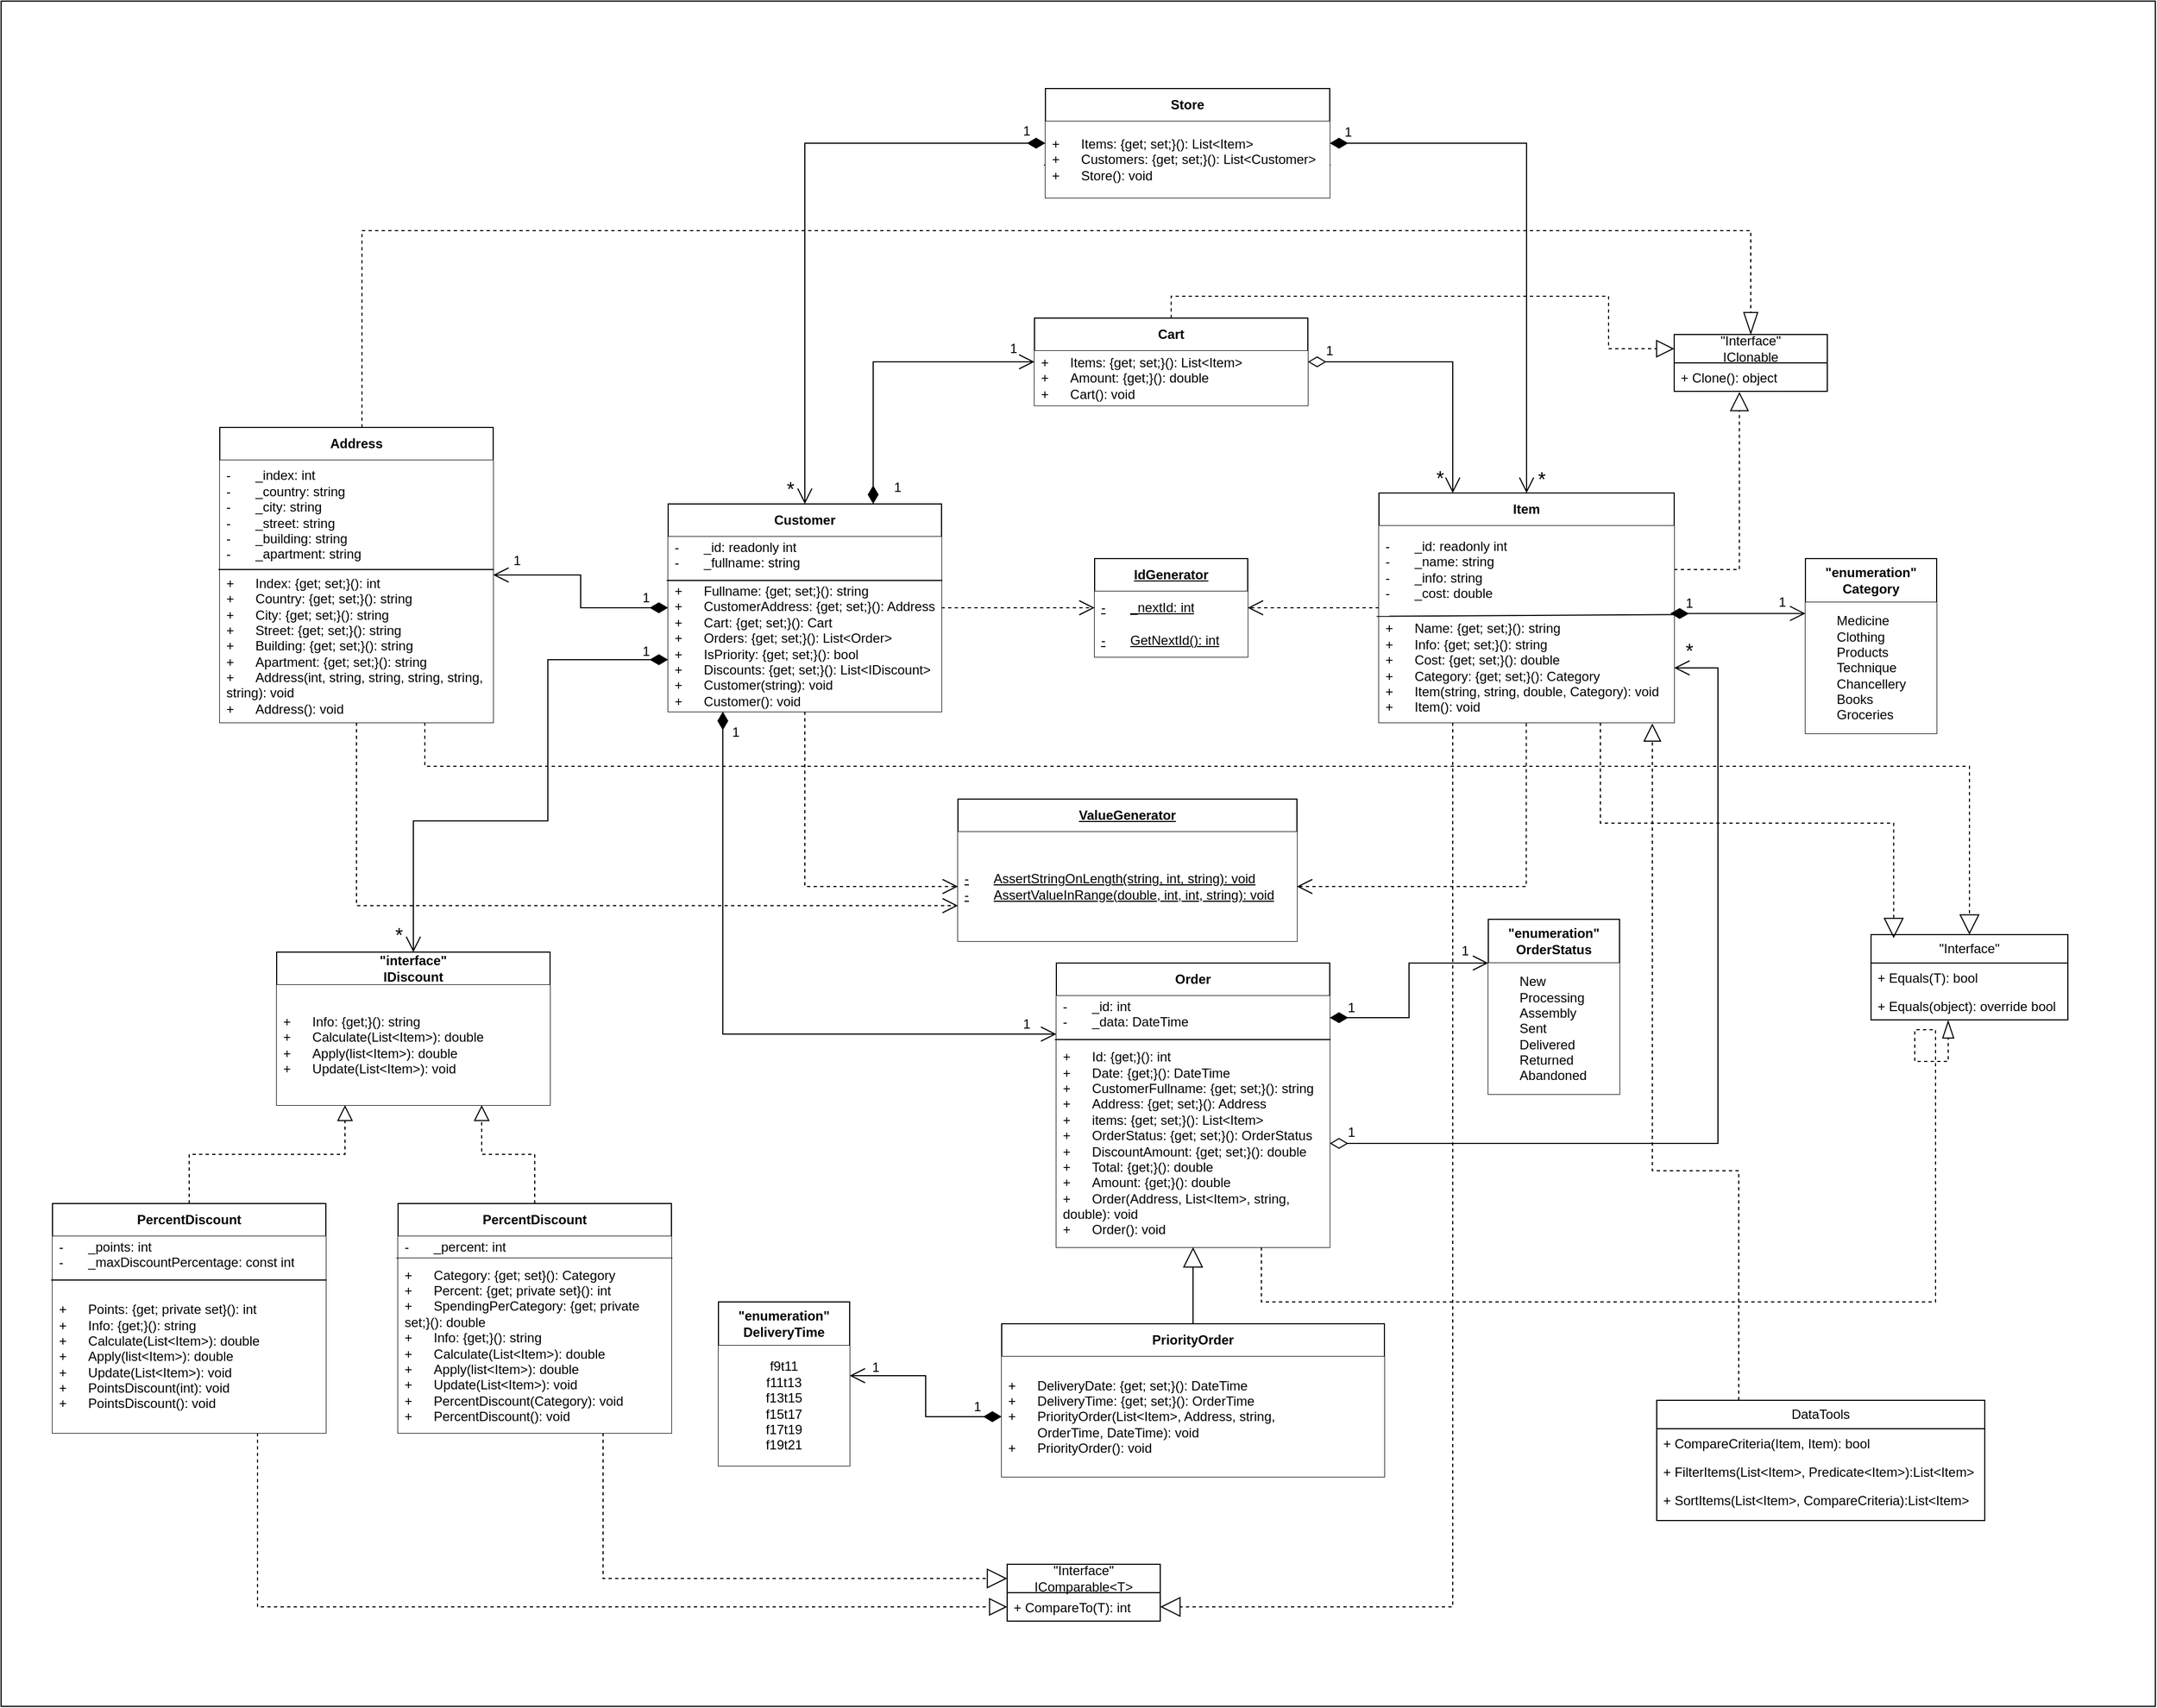 <mxfile version="24.8.6">
  <diagram name="Страница — 1" id="o-_t8pJsE90R7URq08UV">
    <mxGraphModel dx="4836" dy="3387" grid="1" gridSize="10" guides="1" tooltips="1" connect="1" arrows="1" fold="1" page="1" pageScale="1" pageWidth="827" pageHeight="1169" math="0" shadow="0">
      <root>
        <mxCell id="0" />
        <mxCell id="1" parent="0" />
        <mxCell id="Ln0QwTxQJrCtilXLm_l8-10" value="" style="rounded=0;whiteSpace=wrap;html=1;" vertex="1" parent="1">
          <mxGeometry x="-710" y="-330" width="1970" height="1560" as="geometry" />
        </mxCell>
        <mxCell id="1-DpGBJ3oXSKxMHKnYQ_-21" style="edgeStyle=orthogonalEdgeStyle;rounded=0;orthogonalLoop=1;jettySize=auto;html=1;exitX=0.25;exitY=1;exitDx=0;exitDy=0;entryX=1;entryY=0.5;entryDx=0;entryDy=0;dashed=1;endArrow=block;endFill=0;endSize=16;" parent="1" source="3oPCn-MdB-oyABH3MXz9-6" target="1-DpGBJ3oXSKxMHKnYQ_-18" edge="1">
          <mxGeometry relative="1" as="geometry" />
        </mxCell>
        <mxCell id="3oPCn-MdB-oyABH3MXz9-6" value="&lt;span style=&quot;font-weight: 700;&quot;&gt;Item&lt;/span&gt;" style="swimlane;fontStyle=0;childLayout=stackLayout;horizontal=1;startSize=30;horizontalStack=0;resizeParent=1;resizeParentMax=0;resizeLast=0;collapsible=1;marginBottom=0;whiteSpace=wrap;html=1;" parent="1" vertex="1">
          <mxGeometry x="550" y="120" width="270" height="210" as="geometry">
            <mxRectangle x="510" y="190" width="70" height="30" as="alternateBounds" />
          </mxGeometry>
        </mxCell>
        <mxCell id="3oPCn-MdB-oyABH3MXz9-7" value="-&lt;span style=&quot;white-space: pre;&quot;&gt;&#x9;&lt;/span&gt;_id: readonly int&lt;div&gt;-&lt;span style=&quot;white-space: pre;&quot;&gt;&#x9;&lt;/span&gt;_name: string&lt;/div&gt;&lt;div&gt;-&lt;span style=&quot;white-space: pre;&quot;&gt;&#x9;&lt;/span&gt;_info: string&lt;/div&gt;&lt;div&gt;-&lt;span style=&quot;white-space: pre;&quot;&gt;&#x9;&lt;/span&gt;_cost: double&lt;/div&gt;" style="text;strokeColor=none;fillColor=#FFFFFF;align=left;verticalAlign=middle;spacingLeft=4;spacingRight=4;overflow=hidden;points=[[0,0.5],[1,0.5]];portConstraint=eastwest;rotatable=0;whiteSpace=wrap;html=1;" parent="3oPCn-MdB-oyABH3MXz9-6" vertex="1">
          <mxGeometry y="30" width="270" height="80" as="geometry" />
        </mxCell>
        <mxCell id="3oPCn-MdB-oyABH3MXz9-8" value="+&lt;span style=&quot;white-space: pre;&quot;&gt;&#x9;&lt;/span&gt;Name: {get; set;}(): string&lt;div&gt;+&lt;span style=&quot;white-space: pre;&quot;&gt;&#x9;&lt;/span&gt;Info: {get; set;}(): string&lt;br&gt;&lt;/div&gt;&lt;div&gt;+&lt;span style=&quot;white-space: pre;&quot;&gt;&#x9;&lt;/span&gt;Cost: {get; set;}(): double&lt;br&gt;&lt;/div&gt;&lt;div&gt;+&lt;span style=&quot;white-space: pre;&quot;&gt;&#x9;&lt;/span&gt;Category: {get; set;}(): Category&lt;/div&gt;&lt;div&gt;+&lt;span style=&quot;white-space: pre;&quot;&gt;&#x9;&lt;/span&gt;Item(string&lt;span style=&quot;background-color: initial;&quot;&gt;, string, double, Category): void&lt;/span&gt;&lt;/div&gt;&lt;div&gt;&lt;span style=&quot;background-color: initial;&quot;&gt;+&lt;span style=&quot;white-space: pre;&quot;&gt;&#x9;&lt;/span&gt;Item(): void&lt;/span&gt;&lt;/div&gt;" style="text;strokeColor=none;fillColor=#FFFFFF;align=left;verticalAlign=middle;spacingLeft=4;spacingRight=4;overflow=hidden;points=[[0,0.5],[1,0.5]];portConstraint=eastwest;rotatable=0;whiteSpace=wrap;html=1;" parent="3oPCn-MdB-oyABH3MXz9-6" vertex="1">
          <mxGeometry y="110" width="270" height="100" as="geometry" />
        </mxCell>
        <mxCell id="3oPCn-MdB-oyABH3MXz9-22" value="" style="endArrow=none;html=1;rounded=0;entryX=-0.008;entryY=0.028;entryDx=0;entryDy=0;entryPerimeter=0;exitX=1.002;exitY=0.012;exitDx=0;exitDy=0;exitPerimeter=0;" parent="3oPCn-MdB-oyABH3MXz9-6" source="3oPCn-MdB-oyABH3MXz9-8" target="3oPCn-MdB-oyABH3MXz9-8" edge="1">
          <mxGeometry width="50" height="50" relative="1" as="geometry">
            <mxPoint x="191" y="110" as="sourcePoint" />
            <mxPoint x="410" y="180" as="targetPoint" />
          </mxGeometry>
        </mxCell>
        <mxCell id="3oPCn-MdB-oyABH3MXz9-10" value="&lt;span style=&quot;font-weight: 700;&quot;&gt;Customer&lt;/span&gt;" style="swimlane;fontStyle=0;childLayout=stackLayout;horizontal=1;startSize=30;horizontalStack=0;resizeParent=1;resizeParentMax=0;resizeLast=0;collapsible=1;marginBottom=0;whiteSpace=wrap;html=1;" parent="1" vertex="1">
          <mxGeometry x="-100" y="130" width="250" height="190" as="geometry">
            <mxRectangle x="120" y="200" width="100" height="30" as="alternateBounds" />
          </mxGeometry>
        </mxCell>
        <mxCell id="3oPCn-MdB-oyABH3MXz9-11" value="-&lt;span style=&quot;white-space: pre;&quot;&gt;&#x9;&lt;/span&gt;_id: readonly int&lt;div&gt;-&lt;span style=&quot;white-space: pre;&quot;&gt;&#x9;&lt;/span&gt;_fullname: string&lt;/div&gt;&lt;div&gt;&lt;br&gt;&lt;/div&gt;" style="text;strokeColor=none;fillColor=#FFFFFF;align=left;verticalAlign=middle;spacingLeft=4;spacingRight=4;overflow=hidden;points=[[0,0.5],[1,0.5]];portConstraint=eastwest;rotatable=0;whiteSpace=wrap;html=1;" parent="3oPCn-MdB-oyABH3MXz9-10" vertex="1">
          <mxGeometry y="30" width="250" height="40" as="geometry" />
        </mxCell>
        <mxCell id="3oPCn-MdB-oyABH3MXz9-12" value="+&lt;span style=&quot;white-space: pre;&quot;&gt;&#x9;&lt;/span&gt;Fullname: {get; set;}(): string&lt;br&gt;&lt;div&gt;+&lt;span style=&quot;white-space: pre;&quot;&gt;&#x9;&lt;/span&gt;CustomerAddress: {get; set;}(): Address&lt;br&gt;&lt;/div&gt;&lt;div&gt;+&lt;span style=&quot;white-space: pre;&quot;&gt;&#x9;&lt;/span&gt;Cart: {get; set;}(): Cart&lt;br&gt;&lt;/div&gt;&lt;div&gt;+&lt;span style=&quot;white-space: pre;&quot;&gt;&#x9;&lt;/span&gt;Orders: {get; set;}(): List&amp;lt;Order&amp;gt;&lt;br&gt;&lt;/div&gt;&lt;div&gt;+&lt;span style=&quot;white-space: pre;&quot;&gt;&#x9;&lt;/span&gt;IsPriority: {get; set;}(): bool&lt;/div&gt;&lt;div&gt;+&lt;span style=&quot;white-space: pre;&quot;&gt;&#x9;&lt;/span&gt;Discounts: {get; set;}(): List&amp;lt;IDiscount&amp;gt;&lt;/div&gt;&lt;div&gt;+&lt;span style=&quot;white-space: pre;&quot;&gt;&#x9;&lt;/span&gt;&lt;span style=&quot;background-color: initial;&quot;&gt;Customer(string): void&lt;/span&gt;&lt;/div&gt;&lt;div&gt;&lt;span style=&quot;background-color: initial;&quot;&gt;+&lt;span style=&quot;white-space: pre;&quot;&gt;&#x9;&lt;/span&gt;&lt;/span&gt;&lt;span style=&quot;background-color: initial;&quot;&gt;Customer(): void&lt;/span&gt;&lt;/div&gt;" style="text;strokeColor=none;fillColor=#FFFFFF;align=left;verticalAlign=middle;spacingLeft=4;spacingRight=4;overflow=hidden;points=[[0,0.5],[1,0.5]];portConstraint=eastwest;rotatable=0;whiteSpace=wrap;html=1;" parent="3oPCn-MdB-oyABH3MXz9-10" vertex="1">
          <mxGeometry y="70" width="250" height="120" as="geometry" />
        </mxCell>
        <mxCell id="3oPCn-MdB-oyABH3MXz9-23" value="" style="endArrow=none;html=1;rounded=0;exitX=-0.005;exitY=1;exitDx=0;exitDy=0;exitPerimeter=0;entryX=1.003;entryY=1;entryDx=0;entryDy=0;entryPerimeter=0;" parent="3oPCn-MdB-oyABH3MXz9-10" source="3oPCn-MdB-oyABH3MXz9-11" target="3oPCn-MdB-oyABH3MXz9-11" edge="1">
          <mxGeometry width="50" height="50" relative="1" as="geometry">
            <mxPoint x="350" y="-20" as="sourcePoint" />
            <mxPoint x="400" y="-70" as="targetPoint" />
            <Array as="points" />
          </mxGeometry>
        </mxCell>
        <mxCell id="3oPCn-MdB-oyABH3MXz9-14" value="&lt;span style=&quot;font-weight: 700;&quot;&gt;&lt;u&gt;IdGenerator&lt;/u&gt;&lt;/span&gt;" style="swimlane;fontStyle=0;childLayout=stackLayout;horizontal=1;startSize=30;horizontalStack=0;resizeParent=1;resizeParentMax=0;resizeLast=0;collapsible=1;marginBottom=0;whiteSpace=wrap;html=1;" parent="1" vertex="1">
          <mxGeometry x="290" y="180" width="140" height="90" as="geometry">
            <mxRectangle x="320" y="100" width="110" height="30" as="alternateBounds" />
          </mxGeometry>
        </mxCell>
        <mxCell id="3oPCn-MdB-oyABH3MXz9-15" value="&lt;u&gt;-&lt;span style=&quot;white-space: pre;&quot;&gt;&#x9;&lt;/span&gt;_nextId: int&lt;/u&gt;" style="text;strokeColor=none;fillColor=#FFFFFF;align=left;verticalAlign=middle;spacingLeft=4;spacingRight=4;overflow=hidden;points=[[0,0.5],[1,0.5]];portConstraint=eastwest;rotatable=0;whiteSpace=wrap;html=1;" parent="3oPCn-MdB-oyABH3MXz9-14" vertex="1">
          <mxGeometry y="30" width="140" height="30" as="geometry" />
        </mxCell>
        <mxCell id="3oPCn-MdB-oyABH3MXz9-16" value="&lt;u&gt;-&lt;span style=&quot;white-space: pre;&quot;&gt;&#x9;&lt;/span&gt;GetNextId(): int&lt;/u&gt;" style="text;strokeColor=none;fillColor=#FFFFFF;align=left;verticalAlign=middle;spacingLeft=4;spacingRight=4;overflow=hidden;points=[[0,0.5],[1,0.5]];portConstraint=eastwest;rotatable=0;whiteSpace=wrap;html=1;" parent="3oPCn-MdB-oyABH3MXz9-14" vertex="1">
          <mxGeometry y="60" width="140" height="30" as="geometry" />
        </mxCell>
        <mxCell id="3oPCn-MdB-oyABH3MXz9-18" value="&lt;span style=&quot;font-weight: 700;&quot;&gt;&lt;u&gt;ValueGenerator&lt;/u&gt;&lt;/span&gt;" style="swimlane;fontStyle=0;childLayout=stackLayout;horizontal=1;startSize=30;horizontalStack=0;resizeParent=1;resizeParentMax=0;resizeLast=0;collapsible=1;marginBottom=0;whiteSpace=wrap;html=1;" parent="1" vertex="1">
          <mxGeometry x="165" y="400" width="310" height="130" as="geometry">
            <mxRectangle x="310" y="280" width="130" height="30" as="alternateBounds" />
          </mxGeometry>
        </mxCell>
        <mxCell id="3oPCn-MdB-oyABH3MXz9-19" value="&lt;u&gt;-&lt;span style=&quot;white-space: pre;&quot;&gt;&#x9;&lt;/span&gt;AssertStringOnLength(string, int, string): void&lt;/u&gt;&lt;div&gt;&lt;u&gt;-&lt;span style=&quot;white-space: pre;&quot;&gt;&#x9;&lt;/span&gt;&lt;span style=&quot;background-color: initial;&quot;&gt;AssertValueInRange(double, int, int, string): void&lt;/span&gt;&lt;/u&gt;&lt;/div&gt;" style="text;strokeColor=none;fillColor=#FFFFFF;align=left;verticalAlign=middle;spacingLeft=4;spacingRight=4;overflow=hidden;points=[[0,0.5],[1,0.5]];portConstraint=eastwest;rotatable=0;whiteSpace=wrap;html=1;" parent="3oPCn-MdB-oyABH3MXz9-18" vertex="1">
          <mxGeometry y="30" width="310" height="100" as="geometry" />
        </mxCell>
        <mxCell id="1-DpGBJ3oXSKxMHKnYQ_-5" style="edgeStyle=orthogonalEdgeStyle;rounded=0;orthogonalLoop=1;jettySize=auto;html=1;entryX=0.5;entryY=0;entryDx=0;entryDy=0;dashed=1;endArrow=blockThin;endFill=0;endSize=18;" parent="1" source="qxKyC7N6KKH4LjMp6xyQ-5" target="1-DpGBJ3oXSKxMHKnYQ_-1" edge="1">
          <mxGeometry relative="1" as="geometry">
            <Array as="points">
              <mxPoint x="-380" y="-120" />
              <mxPoint x="890" y="-120" />
            </Array>
          </mxGeometry>
        </mxCell>
        <mxCell id="1-DpGBJ3oXSKxMHKnYQ_-14" style="edgeStyle=orthogonalEdgeStyle;rounded=0;orthogonalLoop=1;jettySize=auto;html=1;exitX=0.75;exitY=1;exitDx=0;exitDy=0;entryX=0.5;entryY=0;entryDx=0;entryDy=0;dashed=1;endSize=16;endArrow=block;endFill=0;" parent="1" source="qxKyC7N6KKH4LjMp6xyQ-5" target="1-DpGBJ3oXSKxMHKnYQ_-10" edge="1">
          <mxGeometry relative="1" as="geometry">
            <Array as="points">
              <mxPoint x="-322" y="370" />
              <mxPoint x="1090" y="370" />
            </Array>
          </mxGeometry>
        </mxCell>
        <mxCell id="qxKyC7N6KKH4LjMp6xyQ-5" value="&lt;span style=&quot;font-weight: 700;&quot;&gt;Address&lt;/span&gt;" style="swimlane;fontStyle=0;childLayout=stackLayout;horizontal=1;startSize=30;horizontalStack=0;resizeParent=1;resizeParentMax=0;resizeLast=0;collapsible=1;marginBottom=0;whiteSpace=wrap;html=1;" parent="1" vertex="1">
          <mxGeometry x="-510" y="60" width="250" height="270" as="geometry">
            <mxRectangle x="120" y="200" width="100" height="30" as="alternateBounds" />
          </mxGeometry>
        </mxCell>
        <mxCell id="qxKyC7N6KKH4LjMp6xyQ-6" value="-&lt;span style=&quot;white-space: pre;&quot;&gt;&#x9;&lt;/span&gt;_index: int&lt;div&gt;-&lt;span style=&quot;white-space: pre;&quot;&gt;&#x9;&lt;/span&gt;_country: string&lt;/div&gt;&lt;div&gt;-&lt;span style=&quot;white-space: pre;&quot;&gt;&#x9;&lt;/span&gt;_city: string&lt;/div&gt;&lt;div&gt;&lt;div&gt;-&lt;span style=&quot;white-space: pre;&quot;&gt;&#x9;&lt;/span&gt;_street: string&lt;/div&gt;&lt;div&gt;-&lt;span style=&quot;white-space: pre;&quot;&gt;&#x9;&lt;/span&gt;_building: string&lt;/div&gt;&lt;/div&gt;&lt;div&gt;-&lt;span style=&quot;white-space: pre;&quot;&gt;&#x9;&lt;/span&gt;_apartment: string&lt;br&gt;&lt;/div&gt;" style="text;strokeColor=none;fillColor=#FFFFFF;align=left;verticalAlign=middle;spacingLeft=4;spacingRight=4;overflow=hidden;points=[[0,0.5],[1,0.5]];portConstraint=eastwest;rotatable=0;whiteSpace=wrap;html=1;" parent="qxKyC7N6KKH4LjMp6xyQ-5" vertex="1">
          <mxGeometry y="30" width="250" height="100" as="geometry" />
        </mxCell>
        <mxCell id="qxKyC7N6KKH4LjMp6xyQ-7" value="+&lt;span style=&quot;white-space: pre;&quot;&gt;&#x9;&lt;/span&gt;Index: {get; set;}(): int&lt;br&gt;&lt;div&gt;+&lt;span style=&quot;white-space: pre;&quot;&gt;&#x9;&lt;/span&gt;Country: {get; set;}(): string&lt;br&gt;&lt;/div&gt;&lt;div&gt;+&lt;span style=&quot;white-space: pre;&quot;&gt;&#x9;&lt;/span&gt;City: {get; set;}(): string&lt;br&gt;&lt;/div&gt;&lt;div&gt;+&lt;span style=&quot;white-space: pre;&quot;&gt;&#x9;&lt;/span&gt;Street: {get; set;}(): string&lt;br&gt;&lt;/div&gt;&lt;div&gt;+&lt;span style=&quot;white-space: pre;&quot;&gt;&#x9;&lt;/span&gt;Building: {get; set;}(): string&lt;br&gt;&lt;/div&gt;&lt;div&gt;+&lt;span style=&quot;white-space: pre;&quot;&gt;&#x9;&lt;/span&gt;Apartment: {get; set;}(): string&lt;br&gt;&lt;/div&gt;&lt;div&gt;+&lt;span style=&quot;white-space: pre;&quot;&gt;&#x9;&lt;/span&gt;&lt;span style=&quot;background-color: initial;&quot;&gt;Address(int, string, string, string, string, string): void&lt;/span&gt;&lt;/div&gt;&lt;div&gt;&lt;span style=&quot;background-color: initial;&quot;&gt;+&lt;span style=&quot;white-space: pre;&quot;&gt;&#x9;&lt;/span&gt;&lt;/span&gt;&lt;span style=&quot;background-color: initial;&quot;&gt;Address(): void&lt;/span&gt;&lt;/div&gt;" style="text;strokeColor=none;fillColor=#FFFFFF;align=left;verticalAlign=middle;spacingLeft=4;spacingRight=4;overflow=hidden;points=[[0,0.5],[1,0.5]];portConstraint=eastwest;rotatable=0;whiteSpace=wrap;html=1;" parent="qxKyC7N6KKH4LjMp6xyQ-5" vertex="1">
          <mxGeometry y="130" width="250" height="140" as="geometry" />
        </mxCell>
        <mxCell id="qxKyC7N6KKH4LjMp6xyQ-8" value="" style="endArrow=none;html=1;rounded=0;exitX=-0.005;exitY=1;exitDx=0;exitDy=0;exitPerimeter=0;entryX=1.003;entryY=1;entryDx=0;entryDy=0;entryPerimeter=0;" parent="qxKyC7N6KKH4LjMp6xyQ-5" source="qxKyC7N6KKH4LjMp6xyQ-6" target="qxKyC7N6KKH4LjMp6xyQ-6" edge="1">
          <mxGeometry width="50" height="50" relative="1" as="geometry">
            <mxPoint x="350" y="-20" as="sourcePoint" />
            <mxPoint x="400" y="-70" as="targetPoint" />
          </mxGeometry>
        </mxCell>
        <mxCell id="qxKyC7N6KKH4LjMp6xyQ-9" value="&lt;span style=&quot;font-weight: 700;&quot;&gt;Store&lt;/span&gt;" style="swimlane;fontStyle=0;childLayout=stackLayout;horizontal=1;startSize=30;horizontalStack=0;resizeParent=1;resizeParentMax=0;resizeLast=0;collapsible=1;marginBottom=0;whiteSpace=wrap;html=1;" parent="1" vertex="1">
          <mxGeometry x="245" y="-250" width="260" height="100" as="geometry">
            <mxRectangle x="120" y="200" width="100" height="30" as="alternateBounds" />
          </mxGeometry>
        </mxCell>
        <mxCell id="qxKyC7N6KKH4LjMp6xyQ-12" value="" style="endArrow=none;html=1;rounded=0;exitX=-0.005;exitY=1;exitDx=0;exitDy=0;exitPerimeter=0;entryX=1.003;entryY=1;entryDx=0;entryDy=0;entryPerimeter=0;" parent="qxKyC7N6KKH4LjMp6xyQ-9" edge="1">
          <mxGeometry width="50" height="50" relative="1" as="geometry">
            <mxPoint x="-1.3" y="70" as="sourcePoint" />
            <mxPoint x="260.78" y="70" as="targetPoint" />
          </mxGeometry>
        </mxCell>
        <mxCell id="qxKyC7N6KKH4LjMp6xyQ-11" value="+&lt;span style=&quot;white-space: pre;&quot;&gt;&#x9;&lt;/span&gt;Items: {get; set;}(): List&amp;lt;Item&amp;gt;&lt;br&gt;&lt;div&gt;+&lt;span style=&quot;white-space: pre;&quot;&gt;&#x9;&lt;/span&gt;Customers: {get; set;}(): List&amp;lt;Customer&amp;gt;&lt;/div&gt;&lt;div&gt;&lt;span style=&quot;background-color: initial;&quot;&gt;+&lt;span style=&quot;white-space: pre;&quot;&gt;&#x9;&lt;/span&gt;&lt;/span&gt;&lt;span style=&quot;background-color: initial;&quot;&gt;Store(): void&lt;/span&gt;&lt;/div&gt;" style="text;strokeColor=none;fillColor=#FFFFFF;align=left;verticalAlign=middle;spacingLeft=4;spacingRight=4;overflow=hidden;points=[[0,0.5],[1,0.5]];portConstraint=eastwest;rotatable=0;whiteSpace=wrap;html=1;" parent="qxKyC7N6KKH4LjMp6xyQ-9" vertex="1">
          <mxGeometry y="30" width="260" height="70" as="geometry" />
        </mxCell>
        <mxCell id="qxKyC7N6KKH4LjMp6xyQ-13" value="&quot;enumeration&quot;&lt;div&gt;Category&lt;/div&gt;" style="swimlane;whiteSpace=wrap;html=1;startSize=40;" parent="1" vertex="1">
          <mxGeometry x="940" y="180" width="120" height="160" as="geometry" />
        </mxCell>
        <mxCell id="qxKyC7N6KKH4LjMp6xyQ-14" value="&lt;div&gt;&lt;span style=&quot;white-space: pre;&quot;&gt;&#x9;&lt;/span&gt;Medicine&lt;/div&gt;&lt;div&gt;&lt;span style=&quot;white-space: pre;&quot;&gt;&#x9;&lt;/span&gt;Clothing&lt;/div&gt;&lt;div&gt;&lt;span style=&quot;white-space: pre;&quot;&gt;&#x9;&lt;/span&gt;Products&lt;/div&gt;&lt;div&gt;&lt;span style=&quot;white-space: pre;&quot;&gt;&#x9;&lt;/span&gt;Technique&lt;/div&gt;&lt;div&gt;&lt;span style=&quot;white-space: pre;&quot;&gt;&#x9;&lt;/span&gt;Chancellery&lt;/div&gt;&lt;div&gt;&lt;span style=&quot;white-space: pre;&quot;&gt;&#x9;&lt;/span&gt;Books&lt;/div&gt;&lt;div&gt;&lt;span style=&quot;white-space: pre;&quot;&gt;&#x9;&lt;/span&gt;Groceries&lt;/div&gt;" style="text;html=1;align=left;verticalAlign=middle;whiteSpace=wrap;rounded=0;fillColor=#FFFFFF;" parent="qxKyC7N6KKH4LjMp6xyQ-13" vertex="1">
          <mxGeometry y="40" width="120" height="120" as="geometry" />
        </mxCell>
        <mxCell id="qxKyC7N6KKH4LjMp6xyQ-15" value="" style="endArrow=open;html=1;endSize=12;startArrow=diamondThin;startSize=14;startFill=1;edgeStyle=orthogonalEdgeStyle;align=left;verticalAlign=bottom;rounded=0;exitX=0.987;exitY=1.002;exitDx=0;exitDy=0;exitPerimeter=0;" parent="1" edge="1">
          <mxGeometry x="-0.781" relative="1" as="geometry">
            <mxPoint x="816.49" y="230.16" as="sourcePoint" />
            <mxPoint x="940" y="230.2" as="targetPoint" />
            <Array as="points">
              <mxPoint x="820" y="230" />
              <mxPoint x="820" y="230" />
            </Array>
            <mxPoint as="offset" />
          </mxGeometry>
        </mxCell>
        <mxCell id="qxKyC7N6KKH4LjMp6xyQ-19" value="" style="endArrow=open;html=1;endSize=12;startArrow=diamondThin;startSize=14;startFill=1;edgeStyle=orthogonalEdgeStyle;align=left;verticalAlign=bottom;rounded=0;entryX=1;entryY=0.5;entryDx=0;entryDy=0;exitX=0;exitY=0.5;exitDx=0;exitDy=0;" parent="1" source="3oPCn-MdB-oyABH3MXz9-10" target="qxKyC7N6KKH4LjMp6xyQ-5" edge="1">
          <mxGeometry x="-0.789" relative="1" as="geometry">
            <mxPoint x="-60" y="250" as="sourcePoint" />
            <mxPoint x="-110" y="320" as="targetPoint" />
            <mxPoint as="offset" />
          </mxGeometry>
        </mxCell>
        <mxCell id="qxKyC7N6KKH4LjMp6xyQ-20" value="" style="endArrow=open;html=1;endSize=12;startArrow=diamondThin;startSize=14;startFill=1;edgeStyle=orthogonalEdgeStyle;align=left;verticalAlign=bottom;rounded=0;entryX=0.5;entryY=0;entryDx=0;entryDy=0;exitX=1;exitY=0.5;exitDx=0;exitDy=0;" parent="1" source="qxKyC7N6KKH4LjMp6xyQ-9" target="3oPCn-MdB-oyABH3MXz9-6" edge="1">
          <mxGeometry x="-0.887" relative="1" as="geometry">
            <mxPoint x="330" y="120" as="sourcePoint" />
            <mxPoint x="490" y="120" as="targetPoint" />
            <mxPoint as="offset" />
          </mxGeometry>
        </mxCell>
        <mxCell id="qxKyC7N6KKH4LjMp6xyQ-21" value="" style="endArrow=open;html=1;endSize=12;startArrow=diamondThin;startSize=14;startFill=1;edgeStyle=orthogonalEdgeStyle;align=left;verticalAlign=bottom;rounded=0;exitX=0;exitY=0.5;exitDx=0;exitDy=0;entryX=0.5;entryY=0;entryDx=0;entryDy=0;" parent="1" source="qxKyC7N6KKH4LjMp6xyQ-9" target="3oPCn-MdB-oyABH3MXz9-10" edge="1">
          <mxGeometry x="-0.865" relative="1" as="geometry">
            <mxPoint x="330" y="120" as="sourcePoint" />
            <mxPoint x="490" y="120" as="targetPoint" />
            <mxPoint as="offset" />
          </mxGeometry>
        </mxCell>
        <mxCell id="1-DpGBJ3oXSKxMHKnYQ_-8" style="edgeStyle=orthogonalEdgeStyle;rounded=0;orthogonalLoop=1;jettySize=auto;html=1;entryX=0;entryY=0.25;entryDx=0;entryDy=0;dashed=1;endSize=14;endArrow=block;endFill=0;" parent="1" source="sCDpq5XGALguKgtpFbH_-1" target="1-DpGBJ3oXSKxMHKnYQ_-1" edge="1">
          <mxGeometry relative="1" as="geometry">
            <Array as="points">
              <mxPoint x="360" y="-60" />
              <mxPoint x="760" y="-60" />
              <mxPoint x="760" y="-12" />
            </Array>
          </mxGeometry>
        </mxCell>
        <mxCell id="sCDpq5XGALguKgtpFbH_-1" value="&lt;span style=&quot;font-weight: 700;&quot;&gt;Cart&lt;/span&gt;" style="swimlane;fontStyle=0;childLayout=stackLayout;horizontal=1;startSize=30;horizontalStack=0;resizeParent=1;resizeParentMax=0;resizeLast=0;collapsible=1;marginBottom=0;whiteSpace=wrap;html=1;" parent="1" vertex="1">
          <mxGeometry x="235" y="-40" width="250" height="80" as="geometry">
            <mxRectangle x="120" y="200" width="100" height="30" as="alternateBounds" />
          </mxGeometry>
        </mxCell>
        <mxCell id="sCDpq5XGALguKgtpFbH_-3" value="+&lt;span style=&quot;white-space: pre;&quot;&gt;&#x9;&lt;/span&gt;Items: {get; set;}(): List&amp;lt;Item&amp;gt;&lt;br&gt;&lt;div&gt;+&lt;span style=&quot;white-space: pre;&quot;&gt;&#x9;&lt;/span&gt;Amount: {get;}(): double&lt;/div&gt;&lt;div&gt;&lt;span style=&quot;background-color: initial;&quot;&gt;+&lt;span style=&quot;white-space: pre;&quot;&gt;&#x9;&lt;/span&gt;&lt;/span&gt;&lt;span style=&quot;background-color: initial;&quot;&gt;Cart(): void&lt;/span&gt;&lt;/div&gt;" style="text;strokeColor=none;fillColor=#FFFFFF;align=left;verticalAlign=middle;spacingLeft=4;spacingRight=4;overflow=hidden;points=[[0,0.5],[1,0.5]];portConstraint=eastwest;rotatable=0;whiteSpace=wrap;html=1;" parent="sCDpq5XGALguKgtpFbH_-1" vertex="1">
          <mxGeometry y="30" width="250" height="50" as="geometry" />
        </mxCell>
        <mxCell id="sCDpq5XGALguKgtpFbH_-5" value="&lt;span style=&quot;font-weight: 700;&quot;&gt;Order&lt;/span&gt;" style="swimlane;fontStyle=0;childLayout=stackLayout;horizontal=1;startSize=30;horizontalStack=0;resizeParent=1;resizeParentMax=0;resizeLast=0;collapsible=1;marginBottom=0;whiteSpace=wrap;html=1;" parent="1" vertex="1">
          <mxGeometry x="255" y="550" width="250" height="260" as="geometry">
            <mxRectangle x="120" y="200" width="100" height="30" as="alternateBounds" />
          </mxGeometry>
        </mxCell>
        <mxCell id="sCDpq5XGALguKgtpFbH_-6" value="-&lt;span style=&quot;white-space: pre;&quot;&gt;&#x9;&lt;/span&gt;_id: int&lt;div&gt;-&lt;span style=&quot;white-space: pre;&quot;&gt;&#x9;&lt;/span&gt;_data: DateTime&lt;/div&gt;&lt;div&gt;&lt;div&gt;&lt;br&gt;&lt;/div&gt;&lt;/div&gt;" style="text;strokeColor=none;fillColor=#FFFFFF;align=left;verticalAlign=middle;spacingLeft=4;spacingRight=4;overflow=hidden;points=[[0,0.5],[1,0.5]];portConstraint=eastwest;rotatable=0;whiteSpace=wrap;html=1;" parent="sCDpq5XGALguKgtpFbH_-5" vertex="1">
          <mxGeometry y="30" width="250" height="40" as="geometry" />
        </mxCell>
        <mxCell id="sCDpq5XGALguKgtpFbH_-7" value="+&lt;span style=&quot;white-space: pre;&quot;&gt;&#x9;&lt;/span&gt;Id: {get;}(): int&lt;br&gt;&lt;div&gt;+&lt;span style=&quot;white-space: pre;&quot;&gt;&#x9;&lt;/span&gt;Date: {get;}(): DateTime&lt;br&gt;&lt;/div&gt;&lt;div&gt;+&lt;span style=&quot;white-space: pre;&quot;&gt;&#x9;&lt;/span&gt;CustomerFullname: {get; set;}(): string&lt;br&gt;&lt;/div&gt;&lt;div&gt;+&lt;span style=&quot;white-space: pre;&quot;&gt;&#x9;&lt;/span&gt;Address: {get; set;}(): Address&lt;br&gt;&lt;/div&gt;&lt;div&gt;+&lt;span style=&quot;white-space: pre;&quot;&gt;&#x9;&lt;/span&gt;items: {get; set;}(): List&amp;lt;Item&amp;gt;&lt;br&gt;&lt;/div&gt;&lt;div&gt;+&lt;span style=&quot;white-space: pre;&quot;&gt;&#x9;&lt;/span&gt;OrderStatus: {get; set;}(): OrderStatus&lt;br&gt;&lt;/div&gt;&lt;div&gt;+&lt;span style=&quot;white-space: pre;&quot;&gt;&#x9;&lt;/span&gt;DiscountAmount: {get; set;}(): double&lt;/div&gt;&lt;div&gt;+&lt;span style=&quot;white-space: pre;&quot;&gt;&#x9;&lt;/span&gt;Total: {get;}(): double&lt;/div&gt;&lt;div&gt;+&lt;span style=&quot;white-space: pre;&quot;&gt;&#x9;&lt;/span&gt;Amount: {get;}(): double&lt;br&gt;&lt;/div&gt;&lt;div&gt;+&lt;span style=&quot;white-space: pre;&quot;&gt;&#x9;&lt;/span&gt;&lt;span style=&quot;background-color: initial;&quot;&gt;Order(Address, List&amp;lt;Item&amp;gt;, string, double): void&lt;/span&gt;&lt;/div&gt;&lt;div&gt;&lt;span style=&quot;background-color: initial;&quot;&gt;+&lt;span style=&quot;white-space: pre;&quot;&gt;&#x9;&lt;/span&gt;&lt;/span&gt;&lt;span style=&quot;background-color: initial;&quot;&gt;Order(): void&lt;/span&gt;&lt;/div&gt;" style="text;strokeColor=none;fillColor=#FFFFFF;align=left;verticalAlign=middle;spacingLeft=4;spacingRight=4;overflow=hidden;points=[[0,0.5],[1,0.5]];portConstraint=eastwest;rotatable=0;whiteSpace=wrap;html=1;" parent="sCDpq5XGALguKgtpFbH_-5" vertex="1">
          <mxGeometry y="70" width="250" height="190" as="geometry" />
        </mxCell>
        <mxCell id="sCDpq5XGALguKgtpFbH_-8" value="" style="endArrow=none;html=1;rounded=0;exitX=-0.005;exitY=1;exitDx=0;exitDy=0;exitPerimeter=0;entryX=1.003;entryY=1;entryDx=0;entryDy=0;entryPerimeter=0;" parent="sCDpq5XGALguKgtpFbH_-5" source="sCDpq5XGALguKgtpFbH_-6" target="sCDpq5XGALguKgtpFbH_-6" edge="1">
          <mxGeometry width="50" height="50" relative="1" as="geometry">
            <mxPoint x="350" y="-20" as="sourcePoint" />
            <mxPoint x="400" y="-70" as="targetPoint" />
          </mxGeometry>
        </mxCell>
        <mxCell id="sCDpq5XGALguKgtpFbH_-13" value="&quot;enumeration&quot;&lt;div&gt;OrderStatus&lt;/div&gt;" style="swimlane;whiteSpace=wrap;html=1;startSize=40;" parent="1" vertex="1">
          <mxGeometry x="650" y="510" width="120" height="160" as="geometry" />
        </mxCell>
        <mxCell id="sCDpq5XGALguKgtpFbH_-14" value="&lt;div&gt;&lt;span style=&quot;white-space: pre;&quot;&gt;&#x9;&lt;/span&gt;New&lt;/div&gt;&lt;div&gt;&lt;span style=&quot;white-space: pre;&quot;&gt;&#x9;&lt;/span&gt;Processing&lt;/div&gt;&lt;div&gt;&lt;span style=&quot;white-space: pre;&quot;&gt;&#x9;&lt;/span&gt;Assembly&lt;/div&gt;&lt;div&gt;&lt;span style=&quot;white-space: pre;&quot;&gt;&#x9;&lt;/span&gt;Sent&lt;/div&gt;&lt;div&gt;&lt;span style=&quot;white-space: pre;&quot;&gt;&#x9;&lt;/span&gt;Delivered&lt;/div&gt;&lt;div&gt;&lt;span style=&quot;white-space: pre;&quot;&gt;&#x9;&lt;/span&gt;Returned&lt;/div&gt;&lt;div&gt;&lt;span style=&quot;white-space: pre;&quot;&gt;&#x9;&lt;/span&gt;Abandoned&lt;/div&gt;" style="text;html=1;align=left;verticalAlign=middle;whiteSpace=wrap;rounded=0;fillColor=#FFFFFF;" parent="sCDpq5XGALguKgtpFbH_-13" vertex="1">
          <mxGeometry y="40" width="120" height="120" as="geometry" />
        </mxCell>
        <mxCell id="sCDpq5XGALguKgtpFbH_-15" value="" style="endArrow=open;html=1;endSize=12;startArrow=diamondThin;startSize=14;startFill=1;edgeStyle=orthogonalEdgeStyle;align=left;verticalAlign=bottom;rounded=0;entryX=0;entryY=0.25;entryDx=0;entryDy=0;exitX=1;exitY=0.5;exitDx=0;exitDy=0;" parent="1" source="sCDpq5XGALguKgtpFbH_-6" target="sCDpq5XGALguKgtpFbH_-13" edge="1">
          <mxGeometry x="-1" y="3" relative="1" as="geometry">
            <mxPoint x="-230" y="470" as="sourcePoint" />
            <mxPoint x="30" y="440" as="targetPoint" />
          </mxGeometry>
        </mxCell>
        <mxCell id="sCDpq5XGALguKgtpFbH_-16" value="" style="endArrow=open;html=1;endSize=12;startArrow=diamondThin;startSize=14;startFill=0;edgeStyle=orthogonalEdgeStyle;align=left;verticalAlign=bottom;rounded=0;entryX=1;entryY=0.5;entryDx=0;entryDy=0;exitX=1;exitY=0.5;exitDx=0;exitDy=0;" parent="1" source="sCDpq5XGALguKgtpFbH_-7" target="3oPCn-MdB-oyABH3MXz9-8" edge="1">
          <mxGeometry x="-1" y="3" relative="1" as="geometry">
            <mxPoint x="340" y="440" as="sourcePoint" />
            <mxPoint x="500" y="440" as="targetPoint" />
            <Array as="points">
              <mxPoint x="860" y="715" />
              <mxPoint x="860" y="280" />
            </Array>
          </mxGeometry>
        </mxCell>
        <mxCell id="sCDpq5XGALguKgtpFbH_-17" value="" style="endArrow=open;html=1;endSize=12;startArrow=diamondThin;startSize=14;startFill=1;edgeStyle=orthogonalEdgeStyle;align=left;verticalAlign=bottom;rounded=0;entryX=0;entryY=0.5;entryDx=0;entryDy=0;exitX=0.75;exitY=0;exitDx=0;exitDy=0;" parent="1" source="3oPCn-MdB-oyABH3MXz9-10" target="sCDpq5XGALguKgtpFbH_-1" edge="1">
          <mxGeometry x="-0.854" y="-3" relative="1" as="geometry">
            <mxPoint x="110" y="140" as="sourcePoint" />
            <mxPoint x="270" y="140" as="targetPoint" />
            <mxPoint as="offset" />
          </mxGeometry>
        </mxCell>
        <mxCell id="sCDpq5XGALguKgtpFbH_-18" value="" style="endArrow=open;html=1;endSize=12;startArrow=diamondThin;startSize=14;startFill=1;edgeStyle=orthogonalEdgeStyle;align=left;verticalAlign=bottom;rounded=0;exitX=0.2;exitY=1;exitDx=0;exitDy=0;exitPerimeter=0;entryX=0;entryY=0.25;entryDx=0;entryDy=0;" parent="1" source="3oPCn-MdB-oyABH3MXz9-12" target="sCDpq5XGALguKgtpFbH_-5" edge="1">
          <mxGeometry x="-0.927" y="10" relative="1" as="geometry">
            <mxPoint x="110" y="540" as="sourcePoint" />
            <mxPoint x="270" y="540" as="targetPoint" />
            <mxPoint as="offset" />
          </mxGeometry>
        </mxCell>
        <mxCell id="sCDpq5XGALguKgtpFbH_-19" value="" style="endArrow=open;html=1;endSize=12;startArrow=diamondThin;startSize=14;startFill=0;edgeStyle=orthogonalEdgeStyle;align=left;verticalAlign=bottom;rounded=0;exitX=1;exitY=0.5;exitDx=0;exitDy=0;entryX=0.25;entryY=0;entryDx=0;entryDy=0;" parent="1" source="sCDpq5XGALguKgtpFbH_-1" target="3oPCn-MdB-oyABH3MXz9-6" edge="1">
          <mxGeometry x="-1" y="3" relative="1" as="geometry">
            <mxPoint x="460" y="140" as="sourcePoint" />
            <mxPoint x="620" y="120" as="targetPoint" />
          </mxGeometry>
        </mxCell>
        <mxCell id="U4lXwwO2Gz3asMM8r3gg-1" value="" style="endArrow=open;endSize=12;dashed=1;html=1;rounded=0;exitX=0;exitY=0.5;exitDx=0;exitDy=0;entryX=1;entryY=0.5;entryDx=0;entryDy=0;" parent="1" source="3oPCn-MdB-oyABH3MXz9-6" target="3oPCn-MdB-oyABH3MXz9-15" edge="1">
          <mxGeometry width="160" relative="1" as="geometry">
            <mxPoint x="340" y="250" as="sourcePoint" />
            <mxPoint x="500" y="250" as="targetPoint" />
          </mxGeometry>
        </mxCell>
        <mxCell id="U4lXwwO2Gz3asMM8r3gg-2" value="" style="endArrow=open;endSize=12;dashed=1;html=1;rounded=0;entryX=0;entryY=0.5;entryDx=0;entryDy=0;exitX=1;exitY=0.5;exitDx=0;exitDy=0;" parent="1" source="3oPCn-MdB-oyABH3MXz9-10" target="3oPCn-MdB-oyABH3MXz9-15" edge="1">
          <mxGeometry width="160" relative="1" as="geometry">
            <mxPoint x="340" y="250" as="sourcePoint" />
            <mxPoint x="500" y="250" as="targetPoint" />
          </mxGeometry>
        </mxCell>
        <mxCell id="3oPCn-MdB-oyABH3MXz9-38" value="" style="endArrow=open;endSize=12;dashed=1;html=1;rounded=0;entryX=1;entryY=0.5;entryDx=0;entryDy=0;exitX=0.499;exitY=1.006;exitDx=0;exitDy=0;edgeStyle=orthogonalEdgeStyle;exitPerimeter=0;" parent="1" source="3oPCn-MdB-oyABH3MXz9-8" target="3oPCn-MdB-oyABH3MXz9-19" edge="1">
          <mxGeometry width="160" relative="1" as="geometry">
            <mxPoint x="340" y="270" as="sourcePoint" />
            <mxPoint x="500" y="270" as="targetPoint" />
          </mxGeometry>
        </mxCell>
        <mxCell id="3oPCn-MdB-oyABH3MXz9-37" value="" style="endArrow=open;endSize=12;dashed=1;html=1;rounded=0;exitX=0.5;exitY=1;exitDx=0;exitDy=0;edgeStyle=orthogonalEdgeStyle;entryX=0;entryY=0.5;entryDx=0;entryDy=0;" parent="1" source="3oPCn-MdB-oyABH3MXz9-10" target="3oPCn-MdB-oyABH3MXz9-19" edge="1">
          <mxGeometry width="160" relative="1" as="geometry">
            <mxPoint x="340" y="270" as="sourcePoint" />
            <mxPoint x="180" y="480" as="targetPoint" />
            <Array as="points">
              <mxPoint x="25" y="480" />
            </Array>
          </mxGeometry>
        </mxCell>
        <mxCell id="BVP456oVYyBE01FL_EXc-2" value="&lt;div&gt;&lt;br&gt;&lt;/div&gt;&lt;div&gt;&lt;br&gt;&lt;/div&gt;" style="endArrow=open;endSize=12;dashed=1;html=1;rounded=0;exitX=0.5;exitY=1;exitDx=0;exitDy=0;entryX=0;entryY=0.75;entryDx=0;entryDy=0;edgeStyle=orthogonalEdgeStyle;" parent="1" source="qxKyC7N6KKH4LjMp6xyQ-5" target="3oPCn-MdB-oyABH3MXz9-18" edge="1">
          <mxGeometry width="160" relative="1" as="geometry">
            <mxPoint x="-340" y="584" as="sourcePoint" />
            <mxPoint x="-180" y="584" as="targetPoint" />
          </mxGeometry>
        </mxCell>
        <mxCell id="BVP456oVYyBE01FL_EXc-3" value="1" style="text;html=1;align=center;verticalAlign=middle;whiteSpace=wrap;rounded=0;" parent="1" vertex="1">
          <mxGeometry x="-268" y="167" width="60" height="30" as="geometry" />
        </mxCell>
        <mxCell id="BVP456oVYyBE01FL_EXc-5" value="1" style="text;html=1;align=center;verticalAlign=middle;whiteSpace=wrap;rounded=0;" parent="1" vertex="1">
          <mxGeometry x="198" y="591" width="60" height="30" as="geometry" />
        </mxCell>
        <mxCell id="BVP456oVYyBE01FL_EXc-6" value="&lt;font style=&quot;font-size: 18px;&quot;&gt;*&lt;/font&gt;" style="text;html=1;align=center;verticalAlign=middle;whiteSpace=wrap;rounded=0;" parent="1" vertex="1">
          <mxGeometry x="804" y="250" width="60" height="30" as="geometry" />
        </mxCell>
        <mxCell id="BVP456oVYyBE01FL_EXc-7" value="1" style="text;html=1;align=center;verticalAlign=middle;whiteSpace=wrap;rounded=0;" parent="1" vertex="1">
          <mxGeometry x="599" y="524" width="60" height="30" as="geometry" />
        </mxCell>
        <mxCell id="BVP456oVYyBE01FL_EXc-9" value="1" style="text;html=1;align=center;verticalAlign=middle;whiteSpace=wrap;rounded=0;" parent="1" vertex="1">
          <mxGeometry x="889" y="205" width="60" height="30" as="geometry" />
        </mxCell>
        <mxCell id="BVP456oVYyBE01FL_EXc-10" value="1" style="text;html=1;align=center;verticalAlign=middle;whiteSpace=wrap;rounded=0;" parent="1" vertex="1">
          <mxGeometry x="186" y="-27" width="60" height="30" as="geometry" />
        </mxCell>
        <mxCell id="BVP456oVYyBE01FL_EXc-11" value="&lt;font style=&quot;font-size: 18px;&quot;&gt;*&lt;/font&gt;" style="text;html=1;align=center;verticalAlign=middle;whiteSpace=wrap;rounded=0;" parent="1" vertex="1">
          <mxGeometry x="576" y="92" width="60" height="30" as="geometry" />
        </mxCell>
        <mxCell id="BVP456oVYyBE01FL_EXc-12" value="&lt;font style=&quot;font-size: 18px;&quot;&gt;*&lt;/font&gt;" style="text;html=1;align=center;verticalAlign=middle;whiteSpace=wrap;rounded=0;" parent="1" vertex="1">
          <mxGeometry x="669" y="93" width="60" height="30" as="geometry" />
        </mxCell>
        <mxCell id="BVP456oVYyBE01FL_EXc-13" value="&lt;font style=&quot;font-size: 18px;&quot;&gt;*&lt;/font&gt;" style="text;html=1;align=center;verticalAlign=middle;whiteSpace=wrap;rounded=0;" parent="1" vertex="1">
          <mxGeometry x="-18" y="102" width="60" height="30" as="geometry" />
        </mxCell>
        <mxCell id="BVP456oVYyBE01FL_EXc-14" value="&lt;b&gt;PriorityOrder&lt;/b&gt;" style="swimlane;fontStyle=0;childLayout=stackLayout;horizontal=1;startSize=30;horizontalStack=0;resizeParent=1;resizeParentMax=0;resizeLast=0;collapsible=1;marginBottom=0;whiteSpace=wrap;html=1;" parent="1" vertex="1">
          <mxGeometry x="205" y="880" width="350" height="140" as="geometry">
            <mxRectangle x="120" y="200" width="100" height="30" as="alternateBounds" />
          </mxGeometry>
        </mxCell>
        <mxCell id="BVP456oVYyBE01FL_EXc-15" value="+&lt;span style=&quot;white-space: pre;&quot;&gt;&#x9;&lt;/span&gt;DeliveryDate: {get; set;}(): DateTime&lt;br&gt;&lt;div&gt;+&lt;span style=&quot;white-space: pre;&quot;&gt;&#x9;&lt;/span&gt;DeliveryTime: {get; set;}(): OrderTime&lt;/div&gt;&lt;div&gt;&lt;span style=&quot;background-color: initial;&quot;&gt;+&lt;span style=&quot;white-space: pre;&quot;&gt;&#x9;&lt;/span&gt;&lt;/span&gt;PriorityOrder&lt;span style=&quot;background-color: initial;&quot;&gt;(List&amp;lt;Item&amp;gt;, Address, string,&amp;nbsp;&lt;br&gt;&lt;/span&gt;&lt;span style=&quot;background-color: initial;&quot;&gt;&lt;span style=&quot;white-space: pre;&quot;&gt;&#x9;&lt;/span&gt;OrderTime,&amp;nbsp;&lt;/span&gt;&lt;span style=&quot;background-color: initial;&quot;&gt;DateTime&lt;/span&gt;&lt;span style=&quot;background-color: initial;&quot;&gt;): void&lt;/span&gt;&lt;/div&gt;&lt;div&gt;&lt;span style=&quot;background-color: initial;&quot;&gt;+&lt;span style=&quot;white-space: pre;&quot;&gt;&#x9;&lt;/span&gt;&lt;/span&gt;PriorityOrder&lt;span style=&quot;background-color: initial;&quot;&gt;(): void&lt;/span&gt;&lt;span style=&quot;background-color: initial;&quot;&gt;&lt;/span&gt;&lt;/div&gt;" style="text;strokeColor=none;fillColor=#FFFFFF;align=left;verticalAlign=middle;spacingLeft=4;spacingRight=4;overflow=hidden;points=[[0,0.5],[1,0.5]];portConstraint=eastwest;rotatable=0;whiteSpace=wrap;html=1;" parent="BVP456oVYyBE01FL_EXc-14" vertex="1">
          <mxGeometry y="30" width="350" height="110" as="geometry" />
        </mxCell>
        <mxCell id="BVP456oVYyBE01FL_EXc-16" value="&quot;enumeration&quot;&lt;div&gt;DeliveryTime&lt;/div&gt;" style="swimlane;whiteSpace=wrap;html=1;startSize=40;" parent="1" vertex="1">
          <mxGeometry x="-54" y="860" width="120" height="150" as="geometry" />
        </mxCell>
        <mxCell id="BVP456oVYyBE01FL_EXc-17" value="&lt;span style=&quot;&quot;&gt;f9t11&lt;/span&gt;&lt;div style=&quot;&quot;&gt;f11t13&lt;br&gt;&lt;/div&gt;&lt;div style=&quot;&quot;&gt;f13t15&lt;br&gt;&lt;/div&gt;&lt;div style=&quot;&quot;&gt;f15t17&lt;br&gt;&lt;/div&gt;&lt;div style=&quot;&quot;&gt;f17t19&lt;br&gt;&lt;/div&gt;&lt;div style=&quot;&quot;&gt;f19t21&lt;/div&gt;" style="text;html=1;align=center;verticalAlign=middle;whiteSpace=wrap;rounded=0;fillColor=#FFFFFF;" parent="BVP456oVYyBE01FL_EXc-16" vertex="1">
          <mxGeometry y="40" width="120" height="110" as="geometry" />
        </mxCell>
        <mxCell id="BVP456oVYyBE01FL_EXc-18" value="&lt;div&gt;&lt;br&gt;&lt;/div&gt;&lt;div&gt;&lt;br&gt;&lt;/div&gt;" style="endArrow=block;endSize=16;endFill=0;html=1;rounded=0;entryX=0.5;entryY=1;entryDx=0;entryDy=0;exitX=0.5;exitY=0;exitDx=0;exitDy=0;" parent="1" source="BVP456oVYyBE01FL_EXc-14" target="sCDpq5XGALguKgtpFbH_-5" edge="1">
          <mxGeometry width="160" relative="1" as="geometry">
            <mxPoint x="30" y="840" as="sourcePoint" />
            <mxPoint x="190" y="840" as="targetPoint" />
          </mxGeometry>
        </mxCell>
        <mxCell id="BVP456oVYyBE01FL_EXc-19" value="" style="endArrow=open;html=1;endSize=12;startArrow=diamondThin;startSize=14;startFill=1;edgeStyle=orthogonalEdgeStyle;align=left;verticalAlign=bottom;rounded=0;entryX=1;entryY=0.25;entryDx=0;entryDy=0;exitX=0;exitY=0.5;exitDx=0;exitDy=0;" parent="1" source="BVP456oVYyBE01FL_EXc-15" target="BVP456oVYyBE01FL_EXc-17" edge="1">
          <mxGeometry x="-0.714" relative="1" as="geometry">
            <mxPoint x="170" y="938" as="sourcePoint" />
            <mxPoint x="101" y="937" as="targetPoint" />
            <mxPoint as="offset" />
          </mxGeometry>
        </mxCell>
        <mxCell id="BVP456oVYyBE01FL_EXc-20" value="1" style="text;html=1;align=center;verticalAlign=middle;whiteSpace=wrap;rounded=0;" parent="1" vertex="1">
          <mxGeometry x="60" y="905" width="60" height="30" as="geometry" />
        </mxCell>
        <mxCell id="BVP456oVYyBE01FL_EXc-21" value="1" style="text;html=1;align=center;verticalAlign=middle;whiteSpace=wrap;rounded=0;" parent="1" vertex="1">
          <mxGeometry x="153" y="941" width="60" height="30" as="geometry" />
        </mxCell>
        <mxCell id="BVP456oVYyBE01FL_EXc-25" value="1" style="text;html=1;align=center;verticalAlign=middle;whiteSpace=wrap;rounded=0;" parent="1" vertex="1">
          <mxGeometry x="-150" y="201" width="60" height="30" as="geometry" />
        </mxCell>
        <mxCell id="BVP456oVYyBE01FL_EXc-26" value="1" style="text;html=1;align=center;verticalAlign=middle;whiteSpace=wrap;rounded=0;" parent="1" vertex="1">
          <mxGeometry x="80" y="100" width="60" height="30" as="geometry" />
        </mxCell>
        <mxCell id="BVP456oVYyBE01FL_EXc-27" value="1" style="text;html=1;align=center;verticalAlign=middle;whiteSpace=wrap;rounded=0;" parent="1" vertex="1">
          <mxGeometry x="198" y="-226" width="60" height="30" as="geometry" />
        </mxCell>
        <mxCell id="BVP456oVYyBE01FL_EXc-28" value="1" style="text;html=1;align=center;verticalAlign=middle;whiteSpace=wrap;rounded=0;" parent="1" vertex="1">
          <mxGeometry x="492" y="-225" width="60" height="30" as="geometry" />
        </mxCell>
        <mxCell id="BVP456oVYyBE01FL_EXc-29" value="1" style="text;html=1;align=center;verticalAlign=middle;whiteSpace=wrap;rounded=0;" parent="1" vertex="1">
          <mxGeometry x="475" y="-25" width="60" height="30" as="geometry" />
        </mxCell>
        <mxCell id="BVP456oVYyBE01FL_EXc-31" value="1" style="text;html=1;align=center;verticalAlign=middle;whiteSpace=wrap;rounded=0;" parent="1" vertex="1">
          <mxGeometry x="804" y="206" width="60" height="30" as="geometry" />
        </mxCell>
        <mxCell id="BVP456oVYyBE01FL_EXc-32" value="1" style="text;html=1;align=center;verticalAlign=middle;whiteSpace=wrap;rounded=0;" parent="1" vertex="1">
          <mxGeometry x="495" y="576" width="60" height="30" as="geometry" />
        </mxCell>
        <mxCell id="BVP456oVYyBE01FL_EXc-33" value="1" style="text;html=1;align=center;verticalAlign=middle;whiteSpace=wrap;rounded=0;" parent="1" vertex="1">
          <mxGeometry x="495" y="690" width="60" height="30" as="geometry" />
        </mxCell>
        <mxCell id="BVP456oVYyBE01FL_EXc-34" value="1" style="text;html=1;align=center;verticalAlign=middle;whiteSpace=wrap;rounded=0;" parent="1" vertex="1">
          <mxGeometry x="-68" y="324" width="60" height="30" as="geometry" />
        </mxCell>
        <mxCell id="1-DpGBJ3oXSKxMHKnYQ_-22" style="edgeStyle=orthogonalEdgeStyle;rounded=0;orthogonalLoop=1;jettySize=auto;html=1;exitX=0.75;exitY=1;exitDx=0;exitDy=0;entryX=0;entryY=0.25;entryDx=0;entryDy=0;dashed=1;endArrow=block;endFill=0;endSize=16;" parent="1" source="2nHGZ-4NeLc6gxUqg3fq-1" target="1-DpGBJ3oXSKxMHKnYQ_-17" edge="1">
          <mxGeometry relative="1" as="geometry" />
        </mxCell>
        <mxCell id="2nHGZ-4NeLc6gxUqg3fq-1" value="&lt;b&gt;PercentDiscount&lt;/b&gt;" style="swimlane;fontStyle=0;childLayout=stackLayout;horizontal=1;startSize=30;horizontalStack=0;resizeParent=1;resizeParentMax=0;resizeLast=0;collapsible=1;marginBottom=0;whiteSpace=wrap;html=1;" parent="1" vertex="1">
          <mxGeometry x="-347" y="770" width="250" height="210" as="geometry">
            <mxRectangle x="120" y="200" width="100" height="30" as="alternateBounds" />
          </mxGeometry>
        </mxCell>
        <mxCell id="2nHGZ-4NeLc6gxUqg3fq-2" value="-&lt;span style=&quot;white-space: pre;&quot;&gt;&#x9;&lt;/span&gt;_percent: int&lt;div&gt;&lt;div&gt;&lt;br&gt;&lt;/div&gt;&lt;/div&gt;" style="text;strokeColor=none;fillColor=#FFFFFF;align=left;verticalAlign=middle;spacingLeft=4;spacingRight=4;overflow=hidden;points=[[0,0.5],[1,0.5]];portConstraint=eastwest;rotatable=0;whiteSpace=wrap;html=1;" parent="2nHGZ-4NeLc6gxUqg3fq-1" vertex="1">
          <mxGeometry y="30" width="250" height="20" as="geometry" />
        </mxCell>
        <mxCell id="2nHGZ-4NeLc6gxUqg3fq-4" value="" style="endArrow=none;html=1;rounded=0;exitX=-0.005;exitY=1;exitDx=0;exitDy=0;exitPerimeter=0;entryX=1.003;entryY=1;entryDx=0;entryDy=0;entryPerimeter=0;" parent="2nHGZ-4NeLc6gxUqg3fq-1" source="2nHGZ-4NeLc6gxUqg3fq-2" target="2nHGZ-4NeLc6gxUqg3fq-2" edge="1">
          <mxGeometry width="50" height="50" relative="1" as="geometry">
            <mxPoint x="350" y="-20" as="sourcePoint" />
            <mxPoint x="400" y="-70" as="targetPoint" />
          </mxGeometry>
        </mxCell>
        <mxCell id="2nHGZ-4NeLc6gxUqg3fq-3" value="+&lt;span style=&quot;white-space: pre;&quot;&gt;&#x9;&lt;/span&gt;Category: {get; set}(): Category&lt;br&gt;&lt;div&gt;+&lt;span style=&quot;white-space: pre;&quot;&gt;&#x9;&lt;/span&gt;Percent: {get; private set}(): int&lt;br&gt;&lt;/div&gt;&lt;div&gt;+&lt;span style=&quot;white-space: pre;&quot;&gt;&#x9;&lt;/span&gt;SpendingPerCategory: {get; private set;}(): double&lt;br&gt;&lt;/div&gt;&lt;div&gt;+&lt;span style=&quot;white-space: pre;&quot;&gt;&#x9;&lt;/span&gt;Info: {get;}(): string&lt;br&gt;&lt;/div&gt;&lt;div&gt;+&lt;span style=&quot;white-space: pre;&quot;&gt;&#x9;&lt;/span&gt;Calculate(&lt;span style=&quot;background-color: initial;&quot;&gt;List&amp;lt;Item&amp;gt;&lt;/span&gt;&lt;span style=&quot;background-color: initial;&quot;&gt;): double&lt;/span&gt;&lt;/div&gt;&lt;div&gt;+&lt;span style=&quot;white-space: pre;&quot;&gt;&#x9;&lt;/span&gt;Apply(list&amp;lt;Item&amp;gt;): double&lt;br&gt;&lt;/div&gt;&lt;div&gt;+&lt;span style=&quot;white-space: pre;&quot;&gt;&#x9;&lt;/span&gt;Update(List&amp;lt;Item&amp;gt;): void&lt;br&gt;&lt;/div&gt;&lt;div&gt;+&lt;span style=&quot;white-space: pre;&quot;&gt;&#x9;&lt;/span&gt;PercentDiscount&lt;span style=&quot;background-color: initial;&quot;&gt;(Category): void&lt;/span&gt;&lt;/div&gt;&lt;div&gt;&lt;span style=&quot;background-color: initial;&quot;&gt;+&lt;span style=&quot;white-space: pre;&quot;&gt;&#x9;&lt;/span&gt;&lt;/span&gt;PercentDiscount&lt;span style=&quot;background-color: initial;&quot;&gt;(): void&lt;/span&gt;&lt;/div&gt;" style="text;strokeColor=none;fillColor=#FFFFFF;align=left;verticalAlign=middle;spacingLeft=4;spacingRight=4;overflow=hidden;points=[[0,0.5],[1,0.5]];portConstraint=eastwest;rotatable=0;whiteSpace=wrap;html=1;" parent="2nHGZ-4NeLc6gxUqg3fq-1" vertex="1">
          <mxGeometry y="50" width="250" height="160" as="geometry" />
        </mxCell>
        <mxCell id="1-DpGBJ3oXSKxMHKnYQ_-23" style="edgeStyle=orthogonalEdgeStyle;rounded=0;orthogonalLoop=1;jettySize=auto;html=1;exitX=0.75;exitY=1;exitDx=0;exitDy=0;entryX=0;entryY=0.5;entryDx=0;entryDy=0;dashed=1;endArrow=block;endFill=0;endSize=14;" parent="1" source="2nHGZ-4NeLc6gxUqg3fq-6" target="1-DpGBJ3oXSKxMHKnYQ_-18" edge="1">
          <mxGeometry relative="1" as="geometry" />
        </mxCell>
        <mxCell id="2nHGZ-4NeLc6gxUqg3fq-6" value="&lt;b&gt;PercentDiscount&lt;/b&gt;" style="swimlane;fontStyle=0;childLayout=stackLayout;horizontal=1;startSize=30;horizontalStack=0;resizeParent=1;resizeParentMax=0;resizeLast=0;collapsible=1;marginBottom=0;whiteSpace=wrap;html=1;" parent="1" vertex="1">
          <mxGeometry x="-663" y="770" width="250" height="210" as="geometry">
            <mxRectangle x="120" y="200" width="100" height="30" as="alternateBounds" />
          </mxGeometry>
        </mxCell>
        <mxCell id="2nHGZ-4NeLc6gxUqg3fq-7" value="-&lt;span style=&quot;white-space: pre;&quot;&gt;&#x9;&lt;/span&gt;_points: int&lt;div&gt;-&lt;span style=&quot;white-space: pre;&quot;&gt;&#x9;&lt;/span&gt;_maxDiscountPercentage: const int&lt;/div&gt;&lt;div&gt;&lt;div&gt;&lt;br&gt;&lt;/div&gt;&lt;/div&gt;" style="text;strokeColor=none;fillColor=#FFFFFF;align=left;verticalAlign=middle;spacingLeft=4;spacingRight=4;overflow=hidden;points=[[0,0.5],[1,0.5]];portConstraint=eastwest;rotatable=0;whiteSpace=wrap;html=1;" parent="2nHGZ-4NeLc6gxUqg3fq-6" vertex="1">
          <mxGeometry y="30" width="250" height="40" as="geometry" />
        </mxCell>
        <mxCell id="2nHGZ-4NeLc6gxUqg3fq-8" value="+&lt;span style=&quot;white-space: pre;&quot;&gt;&#x9;&lt;/span&gt;Points: {get; private set}(): int&lt;br&gt;&lt;div&gt;&lt;div&gt;+&lt;span style=&quot;white-space: pre;&quot;&gt;&#x9;&lt;/span&gt;Info: {get;}(): string&lt;br&gt;&lt;/div&gt;&lt;div&gt;+&lt;span style=&quot;white-space: pre;&quot;&gt;&#x9;&lt;/span&gt;Calculate(&lt;span style=&quot;background-color: initial;&quot;&gt;List&amp;lt;Item&amp;gt;&lt;/span&gt;&lt;span style=&quot;background-color: initial;&quot;&gt;): double&lt;/span&gt;&lt;/div&gt;&lt;div&gt;+&lt;span style=&quot;white-space: pre;&quot;&gt;&#x9;&lt;/span&gt;Apply(list&amp;lt;Item&amp;gt;): double&lt;br&gt;&lt;/div&gt;&lt;div&gt;+&lt;span style=&quot;white-space: pre;&quot;&gt;&#x9;&lt;/span&gt;Update(List&amp;lt;Item&amp;gt;): void&lt;/div&gt;&lt;/div&gt;&lt;div&gt;+&lt;span style=&quot;white-space: pre;&quot;&gt;&#x9;&lt;/span&gt;PointsDiscount(int&lt;span style=&quot;background-color: initial;&quot;&gt;): void&lt;/span&gt;&lt;/div&gt;&lt;div&gt;&lt;span style=&quot;background-color: initial;&quot;&gt;+&lt;span style=&quot;white-space: pre;&quot;&gt;&#x9;&lt;/span&gt;&lt;/span&gt;PointsDiscount&lt;span style=&quot;background-color: initial;&quot;&gt;(): void&lt;/span&gt;&lt;/div&gt;" style="text;strokeColor=none;fillColor=#FFFFFF;align=left;verticalAlign=middle;spacingLeft=4;spacingRight=4;overflow=hidden;points=[[0,0.5],[1,0.5]];portConstraint=eastwest;rotatable=0;whiteSpace=wrap;html=1;" parent="2nHGZ-4NeLc6gxUqg3fq-6" vertex="1">
          <mxGeometry y="70" width="250" height="140" as="geometry" />
        </mxCell>
        <mxCell id="2nHGZ-4NeLc6gxUqg3fq-9" value="" style="endArrow=none;html=1;rounded=0;exitX=-0.005;exitY=1;exitDx=0;exitDy=0;exitPerimeter=0;entryX=1.003;entryY=1;entryDx=0;entryDy=0;entryPerimeter=0;" parent="2nHGZ-4NeLc6gxUqg3fq-6" source="2nHGZ-4NeLc6gxUqg3fq-7" target="2nHGZ-4NeLc6gxUqg3fq-7" edge="1">
          <mxGeometry width="50" height="50" relative="1" as="geometry">
            <mxPoint x="350" y="-20" as="sourcePoint" />
            <mxPoint x="400" y="-70" as="targetPoint" />
          </mxGeometry>
        </mxCell>
        <mxCell id="2nHGZ-4NeLc6gxUqg3fq-10" value="&lt;div&gt;&lt;b&gt;&quot;interface&quot;&lt;/b&gt;&lt;/div&gt;&lt;b&gt;IDiscount&lt;/b&gt;" style="swimlane;fontStyle=0;childLayout=stackLayout;horizontal=1;startSize=30;horizontalStack=0;resizeParent=1;resizeParentMax=0;resizeLast=0;collapsible=1;marginBottom=0;whiteSpace=wrap;html=1;" parent="1" vertex="1">
          <mxGeometry x="-458" y="540" width="250" height="140" as="geometry">
            <mxRectangle x="120" y="200" width="100" height="30" as="alternateBounds" />
          </mxGeometry>
        </mxCell>
        <mxCell id="2nHGZ-4NeLc6gxUqg3fq-12" value="&lt;div&gt;&lt;br&gt;&lt;/div&gt;&lt;div&gt;+&lt;span style=&quot;white-space: pre;&quot;&gt;&#x9;&lt;/span&gt;Info: {get;}(): string&lt;br&gt;&lt;/div&gt;&lt;div&gt;+&lt;span style=&quot;white-space: pre;&quot;&gt;&#x9;&lt;/span&gt;Calculate(&lt;span style=&quot;background-color: initial;&quot;&gt;List&amp;lt;Item&amp;gt;&lt;/span&gt;&lt;span style=&quot;background-color: initial;&quot;&gt;): double&lt;/span&gt;&lt;/div&gt;&lt;div&gt;+&lt;span style=&quot;white-space: pre;&quot;&gt;&#x9;&lt;/span&gt;Apply(list&amp;lt;Item&amp;gt;): double&lt;br&gt;&lt;/div&gt;&lt;div&gt;+&lt;span style=&quot;white-space: pre;&quot;&gt;&#x9;&lt;/span&gt;Update(List&amp;lt;Item&amp;gt;): void&lt;br&gt;&lt;/div&gt;&lt;div&gt;&lt;br&gt;&lt;/div&gt;" style="text;strokeColor=none;fillColor=#FFFFFF;align=left;verticalAlign=middle;spacingLeft=4;spacingRight=4;overflow=hidden;points=[[0,0.5],[1,0.5]];portConstraint=eastwest;rotatable=0;whiteSpace=wrap;html=1;" parent="2nHGZ-4NeLc6gxUqg3fq-10" vertex="1">
          <mxGeometry y="30" width="250" height="110" as="geometry" />
        </mxCell>
        <mxCell id="2nHGZ-4NeLc6gxUqg3fq-14" value="" style="endArrow=block;dashed=1;endFill=0;endSize=12;html=1;rounded=0;entryX=0.75;entryY=1;entryDx=0;entryDy=0;exitX=0.5;exitY=0;exitDx=0;exitDy=0;edgeStyle=elbowEdgeStyle;elbow=vertical;" parent="1" source="2nHGZ-4NeLc6gxUqg3fq-1" target="2nHGZ-4NeLc6gxUqg3fq-10" edge="1">
          <mxGeometry width="160" relative="1" as="geometry">
            <mxPoint x="-290" y="850" as="sourcePoint" />
            <mxPoint x="-130" y="850" as="targetPoint" />
          </mxGeometry>
        </mxCell>
        <mxCell id="2nHGZ-4NeLc6gxUqg3fq-15" value="" style="endArrow=block;dashed=1;endFill=0;endSize=12;html=1;rounded=0;entryX=0.25;entryY=1;entryDx=0;entryDy=0;exitX=0.5;exitY=0;exitDx=0;exitDy=0;edgeStyle=elbowEdgeStyle;elbow=vertical;" parent="1" source="2nHGZ-4NeLc6gxUqg3fq-6" target="2nHGZ-4NeLc6gxUqg3fq-10" edge="1">
          <mxGeometry width="160" relative="1" as="geometry">
            <mxPoint x="-290" y="850" as="sourcePoint" />
            <mxPoint x="-130" y="850" as="targetPoint" />
          </mxGeometry>
        </mxCell>
        <mxCell id="2nHGZ-4NeLc6gxUqg3fq-16" value="" style="endArrow=open;html=1;endSize=12;startArrow=diamondThin;startSize=14;startFill=1;edgeStyle=orthogonalEdgeStyle;align=left;verticalAlign=bottom;rounded=0;exitX=0;exitY=0.75;exitDx=0;exitDy=0;entryX=0.5;entryY=0;entryDx=0;entryDy=0;" parent="1" source="3oPCn-MdB-oyABH3MXz9-10" target="2nHGZ-4NeLc6gxUqg3fq-10" edge="1">
          <mxGeometry x="-0.118" y="50" relative="1" as="geometry">
            <mxPoint x="-290" y="450" as="sourcePoint" />
            <mxPoint x="-130" y="450" as="targetPoint" />
            <Array as="points">
              <mxPoint x="-210" y="273" />
              <mxPoint x="-210" y="420" />
              <mxPoint x="-333" y="420" />
            </Array>
            <mxPoint y="1" as="offset" />
          </mxGeometry>
        </mxCell>
        <mxCell id="2nHGZ-4NeLc6gxUqg3fq-17" value="1" style="text;html=1;align=center;verticalAlign=middle;whiteSpace=wrap;rounded=0;" parent="1" vertex="1">
          <mxGeometry x="-150" y="250" width="60" height="30" as="geometry" />
        </mxCell>
        <mxCell id="2nHGZ-4NeLc6gxUqg3fq-18" value="&lt;font style=&quot;font-size: 18px;&quot;&gt;*&lt;/font&gt;" style="text;html=1;align=center;verticalAlign=middle;whiteSpace=wrap;rounded=0;" parent="1" vertex="1">
          <mxGeometry x="-376" y="510" width="60" height="30" as="geometry" />
        </mxCell>
        <mxCell id="1-DpGBJ3oXSKxMHKnYQ_-1" value="&quot;Interface&quot;&lt;div&gt;IClonable&lt;/div&gt;" style="swimlane;fontStyle=0;childLayout=stackLayout;horizontal=1;startSize=26;fillColor=none;horizontalStack=0;resizeParent=1;resizeParentMax=0;resizeLast=0;collapsible=1;marginBottom=0;whiteSpace=wrap;html=1;" parent="1" vertex="1">
          <mxGeometry x="820" y="-25" width="140" height="52" as="geometry" />
        </mxCell>
        <mxCell id="1-DpGBJ3oXSKxMHKnYQ_-2" value="+ Clone(): object" style="text;strokeColor=none;fillColor=none;align=left;verticalAlign=top;spacingLeft=4;spacingRight=4;overflow=hidden;rotatable=0;points=[[0,0.5],[1,0.5]];portConstraint=eastwest;whiteSpace=wrap;html=1;" parent="1-DpGBJ3oXSKxMHKnYQ_-1" vertex="1">
          <mxGeometry y="26" width="140" height="26" as="geometry" />
        </mxCell>
        <mxCell id="1-DpGBJ3oXSKxMHKnYQ_-9" style="edgeStyle=orthogonalEdgeStyle;rounded=0;orthogonalLoop=1;jettySize=auto;html=1;entryX=0.426;entryY=1.022;entryDx=0;entryDy=0;entryPerimeter=0;dashed=1;endSize=15;endArrow=block;endFill=0;" parent="1" source="3oPCn-MdB-oyABH3MXz9-7" target="1-DpGBJ3oXSKxMHKnYQ_-2" edge="1">
          <mxGeometry relative="1" as="geometry" />
        </mxCell>
        <mxCell id="1-DpGBJ3oXSKxMHKnYQ_-10" value="&quot;Interface&quot;" style="swimlane;fontStyle=0;childLayout=stackLayout;horizontal=1;startSize=26;fillColor=none;horizontalStack=0;resizeParent=1;resizeParentMax=0;resizeLast=0;collapsible=1;marginBottom=0;whiteSpace=wrap;html=1;" parent="1" vertex="1">
          <mxGeometry x="1000" y="524" width="180" height="78" as="geometry" />
        </mxCell>
        <mxCell id="1-DpGBJ3oXSKxMHKnYQ_-11" value="+ Equals(T): bool" style="text;strokeColor=none;fillColor=none;align=left;verticalAlign=top;spacingLeft=4;spacingRight=4;overflow=hidden;rotatable=0;points=[[0,0.5],[1,0.5]];portConstraint=eastwest;whiteSpace=wrap;html=1;" parent="1-DpGBJ3oXSKxMHKnYQ_-10" vertex="1">
          <mxGeometry y="26" width="180" height="26" as="geometry" />
        </mxCell>
        <mxCell id="1-DpGBJ3oXSKxMHKnYQ_-12" value="+ Equals(object): override bool" style="text;strokeColor=none;fillColor=none;align=left;verticalAlign=top;spacingLeft=4;spacingRight=4;overflow=hidden;rotatable=0;points=[[0,0.5],[1,0.5]];portConstraint=eastwest;whiteSpace=wrap;html=1;" parent="1-DpGBJ3oXSKxMHKnYQ_-10" vertex="1">
          <mxGeometry y="52" width="180" height="26" as="geometry" />
        </mxCell>
        <mxCell id="1-DpGBJ3oXSKxMHKnYQ_-15" style="edgeStyle=orthogonalEdgeStyle;rounded=0;orthogonalLoop=1;jettySize=auto;html=1;exitX=0.75;exitY=1;exitDx=0;exitDy=0;entryX=0.115;entryY=0.042;entryDx=0;entryDy=0;entryPerimeter=0;dashed=1;endArrow=block;endFill=0;endSize=16;" parent="1" source="3oPCn-MdB-oyABH3MXz9-6" target="1-DpGBJ3oXSKxMHKnYQ_-10" edge="1">
          <mxGeometry relative="1" as="geometry" />
        </mxCell>
        <mxCell id="1-DpGBJ3oXSKxMHKnYQ_-16" style="edgeStyle=orthogonalEdgeStyle;rounded=0;orthogonalLoop=1;jettySize=auto;html=1;exitX=0.75;exitY=1;exitDx=0;exitDy=0;entryX=0.392;entryY=1.02;entryDx=0;entryDy=0;entryPerimeter=0;endArrow=blockThin;endFill=0;dashed=1;endSize=14;" parent="1" source="sCDpq5XGALguKgtpFbH_-5" target="1-DpGBJ3oXSKxMHKnYQ_-12" edge="1">
          <mxGeometry relative="1" as="geometry">
            <mxPoint x="441.66" y="830.1" as="sourcePoint" />
            <mxPoint x="1070" y="610" as="targetPoint" />
            <Array as="points">
              <mxPoint x="443" y="860" />
              <mxPoint x="1059" y="860" />
              <mxPoint x="1059" y="611" />
              <mxPoint x="1040" y="611" />
              <mxPoint x="1040" y="640" />
              <mxPoint x="1071" y="640" />
            </Array>
          </mxGeometry>
        </mxCell>
        <mxCell id="1-DpGBJ3oXSKxMHKnYQ_-17" value="&quot;Interface&quot;&lt;div&gt;IComparable&amp;lt;T&amp;gt;&lt;/div&gt;" style="swimlane;fontStyle=0;childLayout=stackLayout;horizontal=1;startSize=26;fillColor=none;horizontalStack=0;resizeParent=1;resizeParentMax=0;resizeLast=0;collapsible=1;marginBottom=0;whiteSpace=wrap;html=1;" parent="1" vertex="1">
          <mxGeometry x="210" y="1100" width="140" height="52" as="geometry" />
        </mxCell>
        <mxCell id="1-DpGBJ3oXSKxMHKnYQ_-18" value="+ CompareTo(T): int" style="text;strokeColor=none;fillColor=none;align=left;verticalAlign=top;spacingLeft=4;spacingRight=4;overflow=hidden;rotatable=0;points=[[0,0.5],[1,0.5]];portConstraint=eastwest;whiteSpace=wrap;html=1;" parent="1-DpGBJ3oXSKxMHKnYQ_-17" vertex="1">
          <mxGeometry y="26" width="140" height="26" as="geometry" />
        </mxCell>
        <mxCell id="Ln0QwTxQJrCtilXLm_l8-9" style="edgeStyle=orthogonalEdgeStyle;rounded=0;orthogonalLoop=1;jettySize=auto;html=1;exitX=0.25;exitY=0;exitDx=0;exitDy=0;dashed=1;endArrow=block;endFill=0;endSize=14;entryX=0.925;entryY=1.009;entryDx=0;entryDy=0;entryPerimeter=0;" edge="1" parent="1" source="Ln0QwTxQJrCtilXLm_l8-1" target="3oPCn-MdB-oyABH3MXz9-8">
          <mxGeometry relative="1" as="geometry">
            <mxPoint x="780" y="350" as="targetPoint" />
            <Array as="points">
              <mxPoint x="879" y="740" />
              <mxPoint x="800" y="740" />
              <mxPoint x="800" y="331" />
            </Array>
          </mxGeometry>
        </mxCell>
        <mxCell id="Ln0QwTxQJrCtilXLm_l8-1" value="DataTools" style="swimlane;fontStyle=0;childLayout=stackLayout;horizontal=1;startSize=26;fillColor=none;horizontalStack=0;resizeParent=1;resizeParentMax=0;resizeLast=0;collapsible=1;marginBottom=0;whiteSpace=wrap;html=1;" vertex="1" parent="1">
          <mxGeometry x="804" y="950" width="300" height="110" as="geometry" />
        </mxCell>
        <mxCell id="Ln0QwTxQJrCtilXLm_l8-2" value="+ CompareCriteria(Item, Item): bool" style="text;strokeColor=none;fillColor=none;align=left;verticalAlign=top;spacingLeft=4;spacingRight=4;overflow=hidden;rotatable=0;points=[[0,0.5],[1,0.5]];portConstraint=eastwest;whiteSpace=wrap;html=1;" vertex="1" parent="Ln0QwTxQJrCtilXLm_l8-1">
          <mxGeometry y="26" width="300" height="26" as="geometry" />
        </mxCell>
        <mxCell id="Ln0QwTxQJrCtilXLm_l8-3" value="+&amp;nbsp;FilterItems(List&amp;lt;Item&amp;gt;, Predicate&amp;lt;Item&amp;gt;):List&amp;lt;Item&amp;gt;" style="text;strokeColor=none;fillColor=none;align=left;verticalAlign=top;spacingLeft=4;spacingRight=4;overflow=hidden;rotatable=0;points=[[0,0.5],[1,0.5]];portConstraint=eastwest;whiteSpace=wrap;html=1;" vertex="1" parent="Ln0QwTxQJrCtilXLm_l8-1">
          <mxGeometry y="52" width="300" height="26" as="geometry" />
        </mxCell>
        <mxCell id="Ln0QwTxQJrCtilXLm_l8-4" value="+&amp;nbsp;&lt;span style=&quot;background-color: initial;&quot;&gt;SortItems(List&amp;lt;Item&amp;gt;, CompareCriteria):List&amp;lt;Item&amp;gt;&lt;/span&gt;" style="text;strokeColor=none;fillColor=none;align=left;verticalAlign=top;spacingLeft=4;spacingRight=4;overflow=hidden;rotatable=0;points=[[0,0.5],[1,0.5]];portConstraint=eastwest;whiteSpace=wrap;html=1;" vertex="1" parent="Ln0QwTxQJrCtilXLm_l8-1">
          <mxGeometry y="78" width="300" height="32" as="geometry" />
        </mxCell>
      </root>
    </mxGraphModel>
  </diagram>
</mxfile>
